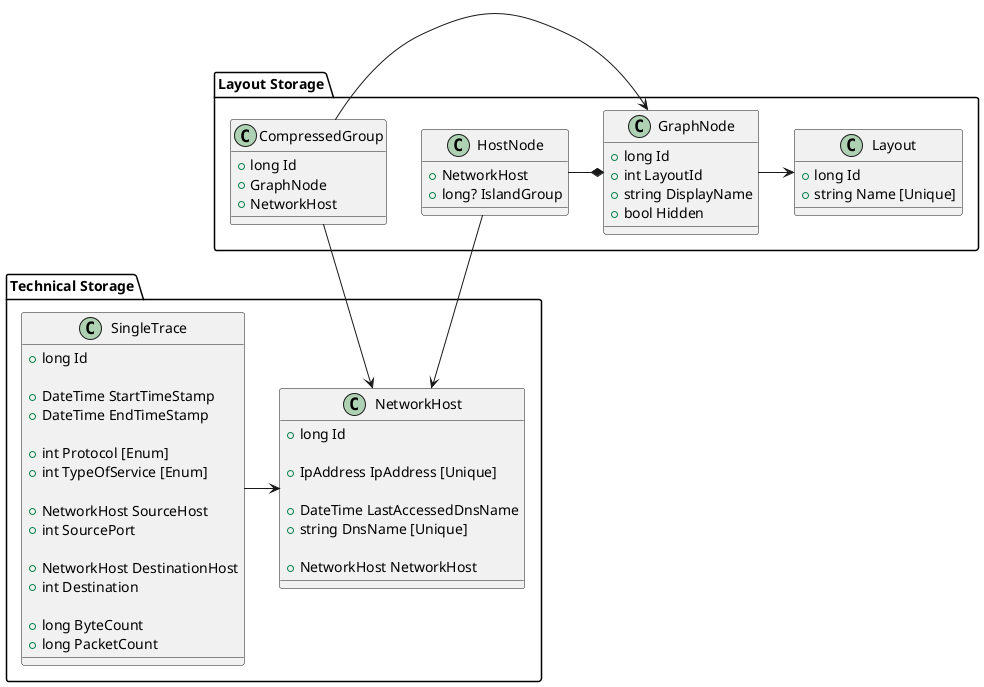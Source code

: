 ﻿@startuml

package "Technical Storage" {
    class SingleTrace {
        + long Id 
    
        + DateTime StartTimeStamp
        + DateTime EndTimeStamp
        
        + int Protocol [Enum]
        + int TypeOfService [Enum]
    
        + NetworkHost SourceHost
        + int SourcePort
        
        + NetworkHost DestinationHost
        + int Destination
        
        + long ByteCount
        + long PacketCount
    }
    SingleTrace-> NetworkHost
    
    class NetworkHost {
        + long Id 
    
        + IpAddress IpAddress [Unique]
        
        + DateTime LastAccessedDnsName
        + string DnsName [Unique]
        
        + NetworkHost NetworkHost
    }
}

package "Layout Storage" {
    class Layout {
        + long Id
        + string Name [Unique]
    }

    class GraphNode {
        + long Id
        + int LayoutId
        + string DisplayName
        + bool Hidden
    }
    GraphNode -> Layout
    
    class HostNode {
        + NetworkHost
        + long? IslandGroup
    }
    HostNode -* GraphNode
    HostNode --> NetworkHost
    
    class CompressedGroup {
        + long Id
        + GraphNode
        + NetworkHost
    }
    CompressedGroup -> GraphNode
    CompressedGroup -> NetworkHost
}

@enduml
